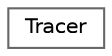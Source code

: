 digraph "Graphical Class Hierarchy"
{
 // LATEX_PDF_SIZE
  bgcolor="transparent";
  edge [fontname=Helvetica,fontsize=10,labelfontname=Helvetica,labelfontsize=10];
  node [fontname=Helvetica,fontsize=10,shape=box,height=0.2,width=0.4];
  rankdir="LR";
  Node0 [id="Node000000",label="Tracer",height=0.2,width=0.4,color="grey40", fillcolor="white", style="filled",URL="$classTracer.html",tooltip="Tracer for marking reachable objects during garbage collection."];
}
